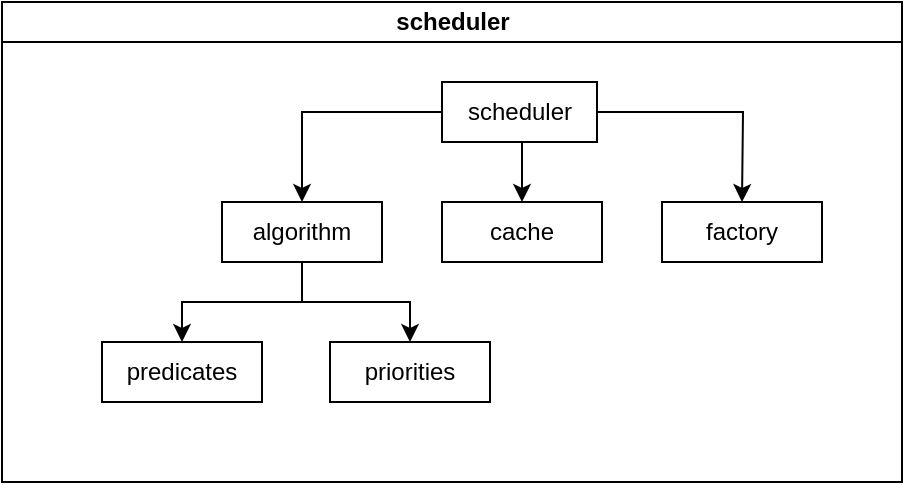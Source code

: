 <mxfile version="13.8.6" type="github">
  <diagram id="prtHgNgQTEPvFCAcTncT" name="Page-1">
    <mxGraphModel dx="946" dy="542" grid="1" gridSize="10" guides="1" tooltips="1" connect="1" arrows="1" fold="1" page="1" pageScale="1" pageWidth="827" pageHeight="1169" math="0" shadow="0">
      <root>
        <mxCell id="0" />
        <mxCell id="1" parent="0" />
        <mxCell id="dNxyNK7c78bLwvsdeMH5-11" value="scheduler" style="swimlane;html=1;startSize=20;horizontal=1;containerType=tree;glass=0;" parent="1" vertex="1">
          <mxGeometry x="170" y="80" width="450" height="240" as="geometry" />
        </mxCell>
        <mxCell id="DKSQyU70Ulr9MfPjKsRb-8" style="edgeStyle=orthogonalEdgeStyle;rounded=0;orthogonalLoop=1;jettySize=auto;html=1;exitX=0.5;exitY=1;exitDx=0;exitDy=0;entryX=0.5;entryY=0;entryDx=0;entryDy=0;" parent="dNxyNK7c78bLwvsdeMH5-11" source="DKSQyU70Ulr9MfPjKsRb-2" target="DKSQyU70Ulr9MfPjKsRb-4" edge="1">
          <mxGeometry relative="1" as="geometry" />
        </mxCell>
        <mxCell id="DKSQyU70Ulr9MfPjKsRb-13" style="edgeStyle=orthogonalEdgeStyle;rounded=0;orthogonalLoop=1;jettySize=auto;html=1;exitX=1;exitY=0.5;exitDx=0;exitDy=0;entryX=0.5;entryY=0;entryDx=0;entryDy=0;" parent="dNxyNK7c78bLwvsdeMH5-11" source="DKSQyU70Ulr9MfPjKsRb-2" edge="1">
          <mxGeometry relative="1" as="geometry">
            <mxPoint x="370" y="100" as="targetPoint" />
          </mxGeometry>
        </mxCell>
        <mxCell id="DKSQyU70Ulr9MfPjKsRb-17" style="edgeStyle=orthogonalEdgeStyle;rounded=0;orthogonalLoop=1;jettySize=auto;html=1;exitX=0;exitY=0.5;exitDx=0;exitDy=0;entryX=0.5;entryY=0;entryDx=0;entryDy=0;" parent="dNxyNK7c78bLwvsdeMH5-11" source="DKSQyU70Ulr9MfPjKsRb-2" target="DKSQyU70Ulr9MfPjKsRb-3" edge="1">
          <mxGeometry relative="1" as="geometry" />
        </mxCell>
        <mxCell id="DKSQyU70Ulr9MfPjKsRb-2" value="scheduler" style="rounded=0;whiteSpace=wrap;html=1;" parent="dNxyNK7c78bLwvsdeMH5-11" vertex="1">
          <mxGeometry x="220" y="40" width="77.5" height="30" as="geometry" />
        </mxCell>
        <mxCell id="yw3TnSJiDgFThySDg_36-15" style="edgeStyle=orthogonalEdgeStyle;rounded=0;orthogonalLoop=1;jettySize=auto;html=1;exitX=0.5;exitY=1;exitDx=0;exitDy=0;entryX=0.5;entryY=0;entryDx=0;entryDy=0;" edge="1" parent="dNxyNK7c78bLwvsdeMH5-11" source="DKSQyU70Ulr9MfPjKsRb-3" target="yw3TnSJiDgFThySDg_36-13">
          <mxGeometry relative="1" as="geometry" />
        </mxCell>
        <mxCell id="yw3TnSJiDgFThySDg_36-17" style="edgeStyle=orthogonalEdgeStyle;rounded=0;orthogonalLoop=1;jettySize=auto;html=1;exitX=0.5;exitY=1;exitDx=0;exitDy=0;entryX=0.5;entryY=0;entryDx=0;entryDy=0;" edge="1" parent="dNxyNK7c78bLwvsdeMH5-11" source="DKSQyU70Ulr9MfPjKsRb-3" target="yw3TnSJiDgFThySDg_36-3">
          <mxGeometry relative="1" as="geometry" />
        </mxCell>
        <mxCell id="DKSQyU70Ulr9MfPjKsRb-3" value="algorithm" style="rounded=0;whiteSpace=wrap;html=1;" parent="dNxyNK7c78bLwvsdeMH5-11" vertex="1">
          <mxGeometry x="110" y="100" width="80" height="30" as="geometry" />
        </mxCell>
        <mxCell id="DKSQyU70Ulr9MfPjKsRb-4" value="cache" style="rounded=0;whiteSpace=wrap;html=1;" parent="dNxyNK7c78bLwvsdeMH5-11" vertex="1">
          <mxGeometry x="220" y="100" width="80" height="30" as="geometry" />
        </mxCell>
        <mxCell id="DKSQyU70Ulr9MfPjKsRb-5" value="factory" style="rounded=0;whiteSpace=wrap;html=1;" parent="dNxyNK7c78bLwvsdeMH5-11" vertex="1">
          <mxGeometry x="330" y="100" width="80" height="30" as="geometry" />
        </mxCell>
        <mxCell id="yw3TnSJiDgFThySDg_36-3" value="priorities" style="rounded=0;whiteSpace=wrap;html=1;" vertex="1" parent="dNxyNK7c78bLwvsdeMH5-11">
          <mxGeometry x="164" y="170" width="80" height="30" as="geometry" />
        </mxCell>
        <mxCell id="yw3TnSJiDgFThySDg_36-13" value="predicates" style="rounded=0;whiteSpace=wrap;html=1;" vertex="1" parent="dNxyNK7c78bLwvsdeMH5-11">
          <mxGeometry x="50" y="170" width="80" height="30" as="geometry" />
        </mxCell>
      </root>
    </mxGraphModel>
  </diagram>
</mxfile>
